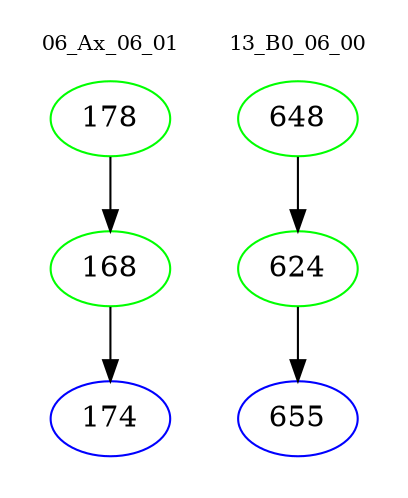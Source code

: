 digraph{
subgraph cluster_0 {
color = white
label = "06_Ax_06_01";
fontsize=10;
T0_178 [label="178", color="green"]
T0_178 -> T0_168 [color="black"]
T0_168 [label="168", color="green"]
T0_168 -> T0_174 [color="black"]
T0_174 [label="174", color="blue"]
}
subgraph cluster_1 {
color = white
label = "13_B0_06_00";
fontsize=10;
T1_648 [label="648", color="green"]
T1_648 -> T1_624 [color="black"]
T1_624 [label="624", color="green"]
T1_624 -> T1_655 [color="black"]
T1_655 [label="655", color="blue"]
}
}
